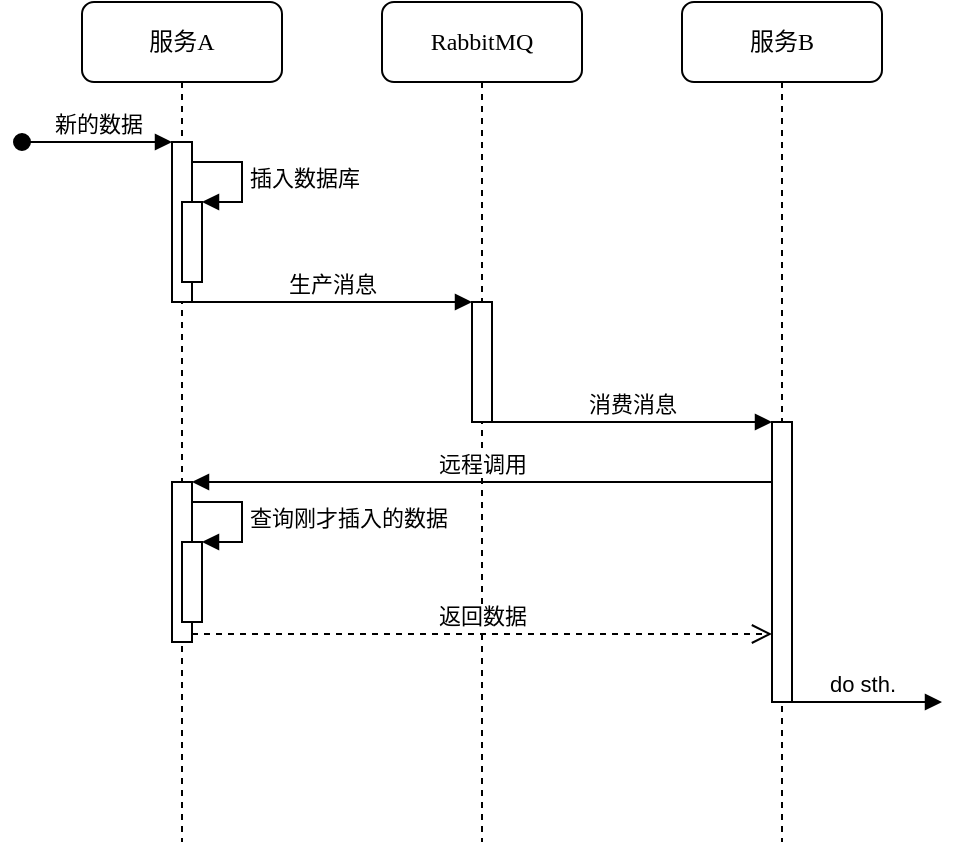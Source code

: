 <mxfile version="10.6.9" type="device"><diagram name="正常时序" id="13e1069c-82ec-6db2-03f1-153e76fe0fe0"><mxGraphModel dx="1158" dy="853" grid="1" gridSize="10" guides="1" tooltips="1" connect="1" arrows="1" fold="1" page="1" pageScale="1" pageWidth="1100" pageHeight="850" background="#ffffff" math="0" shadow="0"><root><mxCell id="0"/><mxCell id="1" parent="0"/><mxCell id="7baba1c4bc27f4b0-2" value="RabbitMQ" style="shape=umlLifeline;perimeter=lifelinePerimeter;whiteSpace=wrap;html=1;container=1;collapsible=0;recursiveResize=0;outlineConnect=0;rounded=1;shadow=0;comic=0;labelBackgroundColor=none;strokeColor=#000000;strokeWidth=1;fillColor=#FFFFFF;fontFamily=Verdana;fontSize=12;fontColor=#000000;align=center;" parent="1" vertex="1"><mxGeometry x="250" y="80" width="100" height="420" as="geometry"/></mxCell><mxCell id="bQbbGEmIQYteuJgLDHQp-14" value="" style="html=1;points=[];perimeter=orthogonalPerimeter;" vertex="1" parent="7baba1c4bc27f4b0-2"><mxGeometry x="45" y="150" width="10" height="60" as="geometry"/></mxCell><mxCell id="7baba1c4bc27f4b0-3" value="服务B&lt;br&gt;" style="shape=umlLifeline;perimeter=lifelinePerimeter;whiteSpace=wrap;html=1;container=1;collapsible=0;recursiveResize=0;outlineConnect=0;rounded=1;shadow=0;comic=0;labelBackgroundColor=none;strokeColor=#000000;strokeWidth=1;fillColor=#FFFFFF;fontFamily=Verdana;fontSize=12;fontColor=#000000;align=center;" parent="1" vertex="1"><mxGeometry x="400" y="80" width="100" height="420" as="geometry"/></mxCell><mxCell id="bQbbGEmIQYteuJgLDHQp-17" value="" style="html=1;points=[];perimeter=orthogonalPerimeter;" vertex="1" parent="7baba1c4bc27f4b0-3"><mxGeometry x="45" y="210" width="10" height="140" as="geometry"/></mxCell><mxCell id="bQbbGEmIQYteuJgLDHQp-25" value="do sth." style="html=1;verticalAlign=bottom;endArrow=block;" edge="1" parent="7baba1c4bc27f4b0-3"><mxGeometry width="80" relative="1" as="geometry"><mxPoint x="50" y="350" as="sourcePoint"/><mxPoint x="130" y="350" as="targetPoint"/></mxGeometry></mxCell><mxCell id="7baba1c4bc27f4b0-8" value="服务A&lt;br&gt;" style="shape=umlLifeline;perimeter=lifelinePerimeter;whiteSpace=wrap;html=1;container=1;collapsible=0;recursiveResize=0;outlineConnect=0;rounded=1;shadow=0;comic=0;labelBackgroundColor=none;strokeColor=#000000;strokeWidth=1;fillColor=#FFFFFF;fontFamily=Verdana;fontSize=12;fontColor=#000000;align=center;" parent="1" vertex="1"><mxGeometry x="100" y="80" width="100" height="420" as="geometry"/></mxCell><mxCell id="bQbbGEmIQYteuJgLDHQp-8" value="" style="html=1;points=[];perimeter=orthogonalPerimeter;" vertex="1" parent="7baba1c4bc27f4b0-8"><mxGeometry x="45" y="70" width="10" height="80" as="geometry"/></mxCell><mxCell id="bQbbGEmIQYteuJgLDHQp-9" value="新的数据" style="html=1;verticalAlign=bottom;startArrow=oval;endArrow=block;startSize=8;" edge="1" target="bQbbGEmIQYteuJgLDHQp-8" parent="7baba1c4bc27f4b0-8"><mxGeometry relative="1" as="geometry"><mxPoint x="-30" y="70" as="sourcePoint"/></mxGeometry></mxCell><mxCell id="bQbbGEmIQYteuJgLDHQp-10" value="" style="html=1;points=[];perimeter=orthogonalPerimeter;" vertex="1" parent="7baba1c4bc27f4b0-8"><mxGeometry x="50" y="100" width="10" height="40" as="geometry"/></mxCell><mxCell id="bQbbGEmIQYteuJgLDHQp-11" value="插入数据库" style="edgeStyle=orthogonalEdgeStyle;html=1;align=left;spacingLeft=2;endArrow=block;rounded=0;entryX=1;entryY=0;" edge="1" target="bQbbGEmIQYteuJgLDHQp-10" parent="7baba1c4bc27f4b0-8"><mxGeometry relative="1" as="geometry"><mxPoint x="55" y="80" as="sourcePoint"/><Array as="points"><mxPoint x="80" y="80"/></Array></mxGeometry></mxCell><mxCell id="bQbbGEmIQYteuJgLDHQp-20" value="" style="html=1;points=[];perimeter=orthogonalPerimeter;" vertex="1" parent="7baba1c4bc27f4b0-8"><mxGeometry x="45" y="240" width="10" height="80" as="geometry"/></mxCell><mxCell id="bQbbGEmIQYteuJgLDHQp-23" value="" style="html=1;points=[];perimeter=orthogonalPerimeter;" vertex="1" parent="7baba1c4bc27f4b0-8"><mxGeometry x="50" y="270" width="10" height="40" as="geometry"/></mxCell><mxCell id="bQbbGEmIQYteuJgLDHQp-24" value="查询刚才插入的数据" style="edgeStyle=orthogonalEdgeStyle;html=1;align=left;spacingLeft=2;endArrow=block;rounded=0;entryX=1;entryY=0;" edge="1" target="bQbbGEmIQYteuJgLDHQp-23" parent="7baba1c4bc27f4b0-8"><mxGeometry relative="1" as="geometry"><mxPoint x="55" y="250" as="sourcePoint"/><Array as="points"><mxPoint x="80" y="250"/></Array></mxGeometry></mxCell><mxCell id="bQbbGEmIQYteuJgLDHQp-15" value="生产消息" style="html=1;verticalAlign=bottom;endArrow=block;entryX=0;entryY=0;" edge="1" target="bQbbGEmIQYteuJgLDHQp-14" parent="1" source="bQbbGEmIQYteuJgLDHQp-8"><mxGeometry relative="1" as="geometry"><mxPoint x="215" y="230" as="sourcePoint"/></mxGeometry></mxCell><mxCell id="bQbbGEmIQYteuJgLDHQp-18" value="消费消息" style="html=1;verticalAlign=bottom;endArrow=block;entryX=0;entryY=0;" edge="1" target="bQbbGEmIQYteuJgLDHQp-17" parent="1" source="bQbbGEmIQYteuJgLDHQp-14"><mxGeometry relative="1" as="geometry"><mxPoint x="290" y="290" as="sourcePoint"/></mxGeometry></mxCell><mxCell id="bQbbGEmIQYteuJgLDHQp-21" value="远程调用" style="html=1;verticalAlign=bottom;endArrow=block;entryX=1;entryY=0;" edge="1" target="bQbbGEmIQYteuJgLDHQp-20" parent="1" source="bQbbGEmIQYteuJgLDHQp-17"><mxGeometry relative="1" as="geometry"><mxPoint x="215" y="320" as="sourcePoint"/></mxGeometry></mxCell><mxCell id="bQbbGEmIQYteuJgLDHQp-22" value="返回数据" style="html=1;verticalAlign=bottom;endArrow=open;dashed=1;endSize=8;exitX=1;exitY=0.95;" edge="1" source="bQbbGEmIQYteuJgLDHQp-20" parent="1" target="bQbbGEmIQYteuJgLDHQp-17"><mxGeometry relative="1" as="geometry"><mxPoint x="215" y="377" as="targetPoint"/></mxGeometry></mxCell></root></mxGraphModel></diagram><diagram id="YIn7YWMS6KEA5l8DaaGs" name="问题时序"><mxGraphModel dx="1158" dy="853" grid="1" gridSize="10" guides="1" tooltips="1" connect="1" arrows="1" fold="1" page="1" pageScale="1" pageWidth="827" pageHeight="1169" math="0" shadow="0"><root><mxCell id="JwSeATdsabYvPTCN-qAy-0"/><mxCell id="JwSeATdsabYvPTCN-qAy-1" parent="JwSeATdsabYvPTCN-qAy-0"/><mxCell id="o71PFXaAnNSix9MRknlh-0" value="RabbitMQ" style="shape=umlLifeline;perimeter=lifelinePerimeter;whiteSpace=wrap;html=1;container=1;collapsible=0;recursiveResize=0;outlineConnect=0;rounded=1;shadow=0;comic=0;labelBackgroundColor=none;strokeColor=#000000;strokeWidth=1;fillColor=#FFFFFF;fontFamily=Verdana;fontSize=12;fontColor=#000000;align=center;" vertex="1" parent="JwSeATdsabYvPTCN-qAy-1"><mxGeometry x="270" y="100" width="100" height="420" as="geometry"/></mxCell><mxCell id="o71PFXaAnNSix9MRknlh-1" value="" style="html=1;points=[];perimeter=orthogonalPerimeter;" vertex="1" parent="o71PFXaAnNSix9MRknlh-0"><mxGeometry x="45" y="150" width="10" height="60" as="geometry"/></mxCell><mxCell id="o71PFXaAnNSix9MRknlh-2" value="服务B&lt;br&gt;" style="shape=umlLifeline;perimeter=lifelinePerimeter;whiteSpace=wrap;html=1;container=1;collapsible=0;recursiveResize=0;outlineConnect=0;rounded=1;shadow=0;comic=0;labelBackgroundColor=none;strokeColor=#000000;strokeWidth=1;fillColor=#FFFFFF;fontFamily=Verdana;fontSize=12;fontColor=#000000;align=center;" vertex="1" parent="JwSeATdsabYvPTCN-qAy-1"><mxGeometry x="420" y="100" width="100" height="420" as="geometry"/></mxCell><mxCell id="o71PFXaAnNSix9MRknlh-3" value="" style="html=1;points=[];perimeter=orthogonalPerimeter;" vertex="1" parent="o71PFXaAnNSix9MRknlh-2"><mxGeometry x="45" y="210" width="10" height="140" as="geometry"/></mxCell><mxCell id="o71PFXaAnNSix9MRknlh-4" value="do sth." style="html=1;verticalAlign=bottom;endArrow=block;" edge="1" parent="o71PFXaAnNSix9MRknlh-2"><mxGeometry width="80" relative="1" as="geometry"><mxPoint x="50" y="350" as="sourcePoint"/><mxPoint x="130" y="350" as="targetPoint"/></mxGeometry></mxCell><mxCell id="o71PFXaAnNSix9MRknlh-5" value="服务A&lt;br&gt;" style="shape=umlLifeline;perimeter=lifelinePerimeter;whiteSpace=wrap;html=1;container=1;collapsible=0;recursiveResize=0;outlineConnect=0;rounded=1;shadow=0;comic=0;labelBackgroundColor=none;strokeColor=#000000;strokeWidth=1;fillColor=#FFFFFF;fontFamily=Verdana;fontSize=12;fontColor=#000000;align=center;" vertex="1" parent="JwSeATdsabYvPTCN-qAy-1"><mxGeometry x="120" y="100" width="100" height="420" as="geometry"/></mxCell><mxCell id="o71PFXaAnNSix9MRknlh-6" value="" style="html=1;points=[];perimeter=orthogonalPerimeter;" vertex="1" parent="o71PFXaAnNSix9MRknlh-5"><mxGeometry x="45" y="70" width="10" height="80" as="geometry"/></mxCell><mxCell id="o71PFXaAnNSix9MRknlh-7" value="新的数据" style="html=1;verticalAlign=bottom;startArrow=oval;endArrow=block;startSize=8;" edge="1" parent="o71PFXaAnNSix9MRknlh-5" target="o71PFXaAnNSix9MRknlh-6"><mxGeometry relative="1" as="geometry"><mxPoint x="-30" y="70" as="sourcePoint"/></mxGeometry></mxCell><mxCell id="o71PFXaAnNSix9MRknlh-8" value="" style="html=1;points=[];perimeter=orthogonalPerimeter;" vertex="1" parent="o71PFXaAnNSix9MRknlh-5"><mxGeometry x="45" y="360" width="10" height="40" as="geometry"/></mxCell><mxCell id="o71PFXaAnNSix9MRknlh-9" value="插入数据库" style="edgeStyle=orthogonalEdgeStyle;html=1;align=left;spacingLeft=2;endArrow=block;rounded=0;entryX=1;entryY=0;" edge="1" parent="o71PFXaAnNSix9MRknlh-5" target="o71PFXaAnNSix9MRknlh-8"><mxGeometry relative="1" as="geometry"><mxPoint x="50" y="340" as="sourcePoint"/><Array as="points"><mxPoint x="75" y="340"/></Array></mxGeometry></mxCell><mxCell id="o71PFXaAnNSix9MRknlh-10" value="" style="html=1;points=[];perimeter=orthogonalPerimeter;" vertex="1" parent="o71PFXaAnNSix9MRknlh-5"><mxGeometry x="45" y="240" width="10" height="80" as="geometry"/></mxCell><mxCell id="o71PFXaAnNSix9MRknlh-11" value="" style="html=1;points=[];perimeter=orthogonalPerimeter;" vertex="1" parent="o71PFXaAnNSix9MRknlh-5"><mxGeometry x="50" y="270" width="10" height="40" as="geometry"/></mxCell><mxCell id="o71PFXaAnNSix9MRknlh-12" value="查询尚未插入的数据" style="edgeStyle=orthogonalEdgeStyle;html=1;align=left;spacingLeft=2;endArrow=block;rounded=0;entryX=1;entryY=0;" edge="1" parent="o71PFXaAnNSix9MRknlh-5" target="o71PFXaAnNSix9MRknlh-11"><mxGeometry relative="1" as="geometry"><mxPoint x="55" y="250" as="sourcePoint"/><Array as="points"><mxPoint x="80" y="250"/></Array></mxGeometry></mxCell><mxCell id="o71PFXaAnNSix9MRknlh-13" value="生产消息" style="html=1;verticalAlign=bottom;endArrow=block;entryX=0;entryY=0;" edge="1" parent="JwSeATdsabYvPTCN-qAy-1" source="o71PFXaAnNSix9MRknlh-6" target="o71PFXaAnNSix9MRknlh-1"><mxGeometry relative="1" as="geometry"><mxPoint x="235" y="250" as="sourcePoint"/></mxGeometry></mxCell><mxCell id="o71PFXaAnNSix9MRknlh-14" value="消费消息" style="html=1;verticalAlign=bottom;endArrow=block;entryX=0;entryY=0;" edge="1" parent="JwSeATdsabYvPTCN-qAy-1" source="o71PFXaAnNSix9MRknlh-1" target="o71PFXaAnNSix9MRknlh-3"><mxGeometry relative="1" as="geometry"><mxPoint x="310" y="310" as="sourcePoint"/></mxGeometry></mxCell><mxCell id="o71PFXaAnNSix9MRknlh-15" value="远程调用" style="html=1;verticalAlign=bottom;endArrow=block;entryX=1;entryY=0;" edge="1" parent="JwSeATdsabYvPTCN-qAy-1" source="o71PFXaAnNSix9MRknlh-3" target="o71PFXaAnNSix9MRknlh-10"><mxGeometry relative="1" as="geometry"><mxPoint x="235" y="340" as="sourcePoint"/></mxGeometry></mxCell><mxCell id="o71PFXaAnNSix9MRknlh-16" value="返回数据（空）" style="html=1;verticalAlign=bottom;endArrow=open;dashed=1;endSize=8;exitX=1;exitY=0.95;" edge="1" parent="JwSeATdsabYvPTCN-qAy-1" source="o71PFXaAnNSix9MRknlh-10" target="o71PFXaAnNSix9MRknlh-3"><mxGeometry relative="1" as="geometry"><mxPoint x="235" y="397" as="targetPoint"/></mxGeometry></mxCell></root></mxGraphModel></diagram></mxfile>